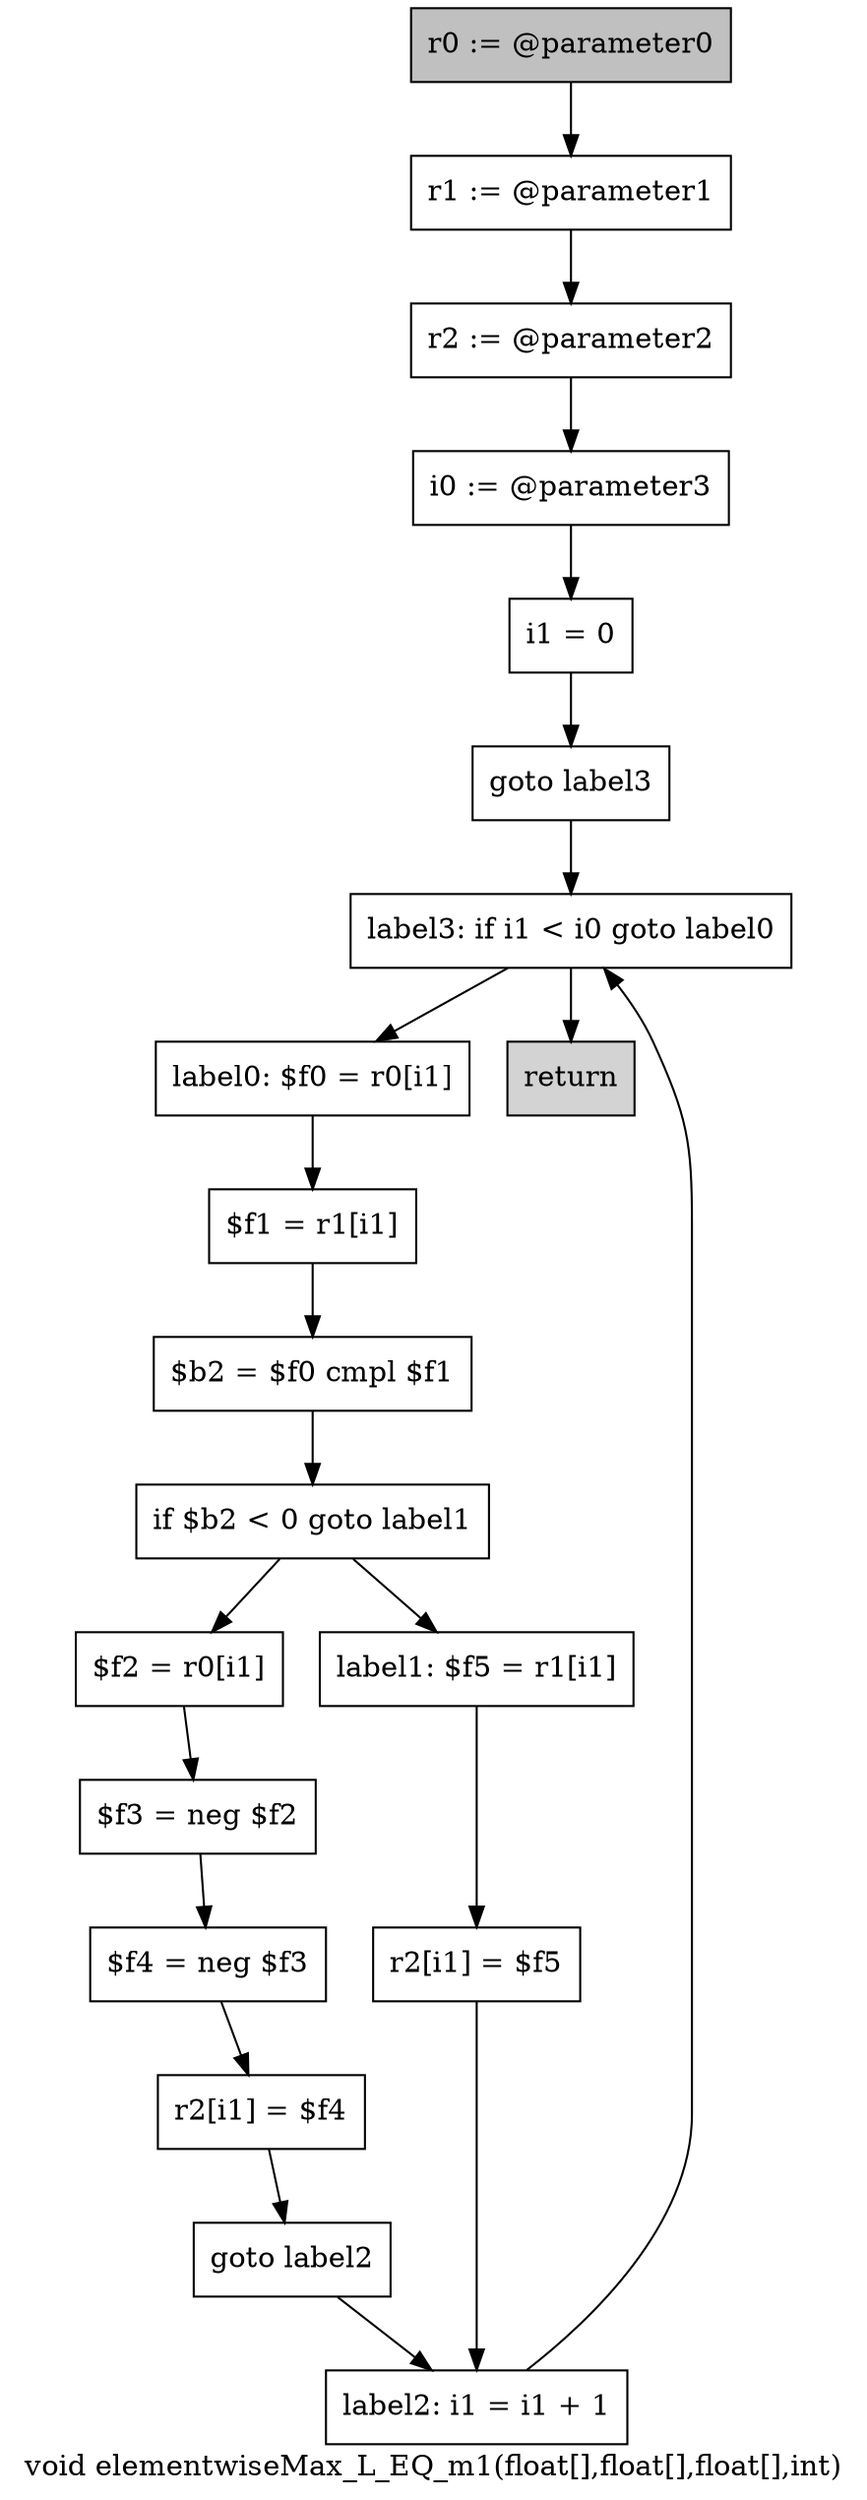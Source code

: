 digraph "void elementwiseMax_L_EQ_m1(float[],float[],float[],int)" {
    label="void elementwiseMax_L_EQ_m1(float[],float[],float[],int)";
    node [shape=box];
    "0" [style=filled,fillcolor=gray,label="r0 := @parameter0",];
    "1" [label="r1 := @parameter1",];
    "0"->"1";
    "2" [label="r2 := @parameter2",];
    "1"->"2";
    "3" [label="i0 := @parameter3",];
    "2"->"3";
    "4" [label="i1 = 0",];
    "3"->"4";
    "5" [label="goto label3",];
    "4"->"5";
    "18" [label="label3: if i1 < i0 goto label0",];
    "5"->"18";
    "6" [label="label0: $f0 = r0[i1]",];
    "7" [label="$f1 = r1[i1]",];
    "6"->"7";
    "8" [label="$b2 = $f0 cmpl $f1",];
    "7"->"8";
    "9" [label="if $b2 < 0 goto label1",];
    "8"->"9";
    "10" [label="$f2 = r0[i1]",];
    "9"->"10";
    "15" [label="label1: $f5 = r1[i1]",];
    "9"->"15";
    "11" [label="$f3 = neg $f2",];
    "10"->"11";
    "12" [label="$f4 = neg $f3",];
    "11"->"12";
    "13" [label="r2[i1] = $f4",];
    "12"->"13";
    "14" [label="goto label2",];
    "13"->"14";
    "17" [label="label2: i1 = i1 + 1",];
    "14"->"17";
    "16" [label="r2[i1] = $f5",];
    "15"->"16";
    "16"->"17";
    "17"->"18";
    "18"->"6";
    "19" [style=filled,fillcolor=lightgray,label="return",];
    "18"->"19";
}
